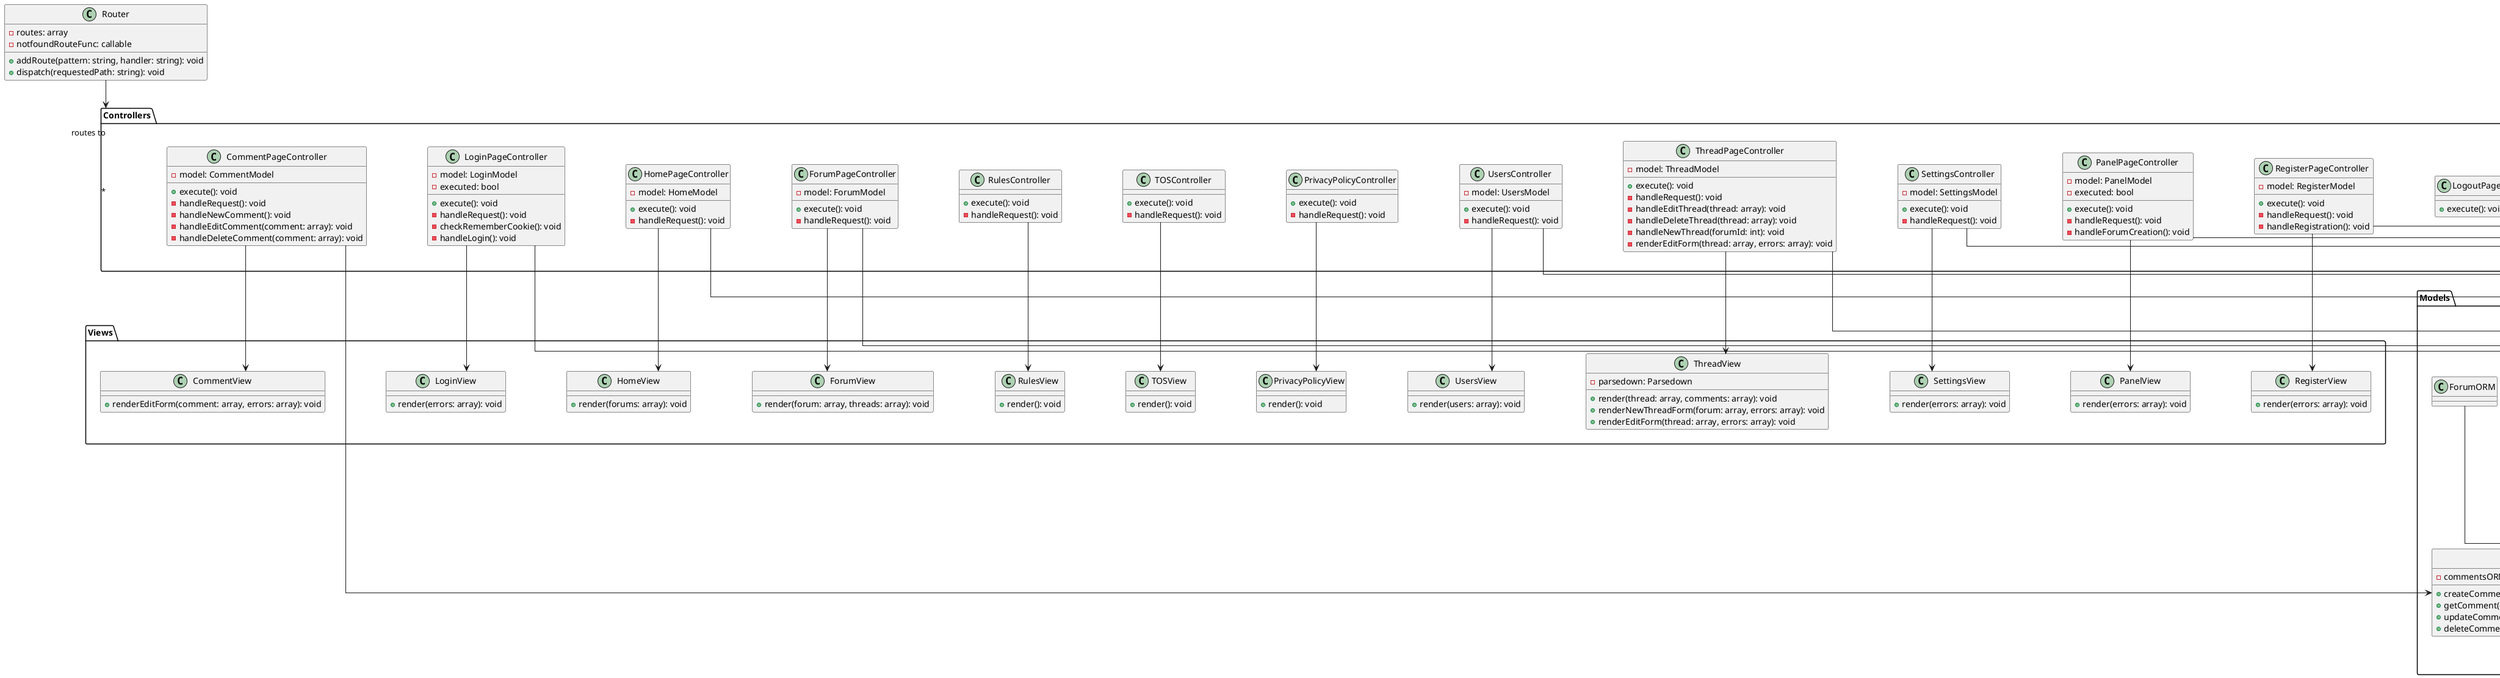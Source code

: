 @startuml

' Layout hints
skinparam linetype ortho
skinparam nodesep 100
skinparam ranksep 100

' Controllers
package "Controllers" {
    together {
        class CommentPageController {
            -model: CommentModel
            +execute(): void
            -handleRequest(): void
            -handleNewComment(): void
            -handleEditComment(comment: array): void
            -handleDeleteComment(comment: array): void
        }

        class ForumPageController {
            -model: ForumModel
            +execute(): void
            -handleRequest(): void
        }

        class HomePageController {
            -model: HomeModel
            +execute(): void
            -handleRequest(): void
        }

        class LoginPageController {
            -model: LoginModel
            -executed: bool
            +execute(): void
            -handleRequest(): void
            -checkRememberCookie(): void
            -handleLogin(): void
        }
    }

    together {
        class LogoutPageController {
            +execute(): void
        }

        class PanelPageController {
            -model: PanelModel
            -executed: bool
            +execute(): void
            -handleRequest(): void
            -handleForumCreation(): void
        }

        class RegisterPageController {
            -model: RegisterModel
            +execute(): void
            -handleRequest(): void
            -handleRegistration(): void
        }

        class SettingsController {
            -model: SettingsModel
            +execute(): void
            -handleRequest(): void
        }
    }

    together {
        class ThreadPageController {
            -model: ThreadModel
            +execute(): void
            -handleRequest(): void
            -handleEditThread(thread: array): void
            -handleDeleteThread(thread: array): void
            -handleNewThread(forumId: int): void
            -renderEditForm(thread: array, errors: array): void
        }

        class UsersController {
            -model: UsersModel
            +execute(): void
            -handleRequest(): void
        }

        class TOSController {
            +execute(): void
            -handleRequest(): void
        }

        class RulesController {
            +execute(): void
            -handleRequest(): void
        }

        class PrivacyPolicyController {
            +execute(): void
            -handleRequest(): void
        }
    }
}

' Models
package "Models" {
    together {
        class BaseORM {
            #pdo: PDO
            #table: string
            #primaryKey: string
            +save(data: array, id: int): int|string
            #insert(data: array): string
            #update(data: array, id: int): int
            +delete(id: int): bool
            +findById(id: int): array|bool
            +findAll(): array
        }

        class BreadcrumbHelper {
            -siteName: string
            +getSiteName(): string
            +getBreadcrumbs(route: string, params: array): ?array
        }

        class CommentModel {
            -commentsORM: CommentsORM
            +createComment(threadId: int, body: string): bool
            +getComment(commentId: int): ?array
            +updateComment(commentId: int, body: string): bool
            +deleteComment(commentId: int): bool
        }
    }

    together {
        class ForumModel {
            -forumORM: ForumORM
            -postsORM: PostsORM
            -userORM: UserORM
            -commentsORM: CommentsORM
            +getForum(forumId: int): ?array
            +getThreads(forumId: int): ?array
        }

        class HomeModel {
            -forumORM: ForumORM
            -postsORM: PostsORM
            -commentsORM: CommentsORM
            -userORM: UserORM
            +getForums(): ?array
        }

        class LoginModel {
            -orm: UserORM
            +validateLogin(username: string, password: string): array|bool
            +createRememberToken(userId: int): ?string
            +validateRememberToken(token: string): ?array
            +clearRememberToken(userId: int): void
        }
    }

    together {
        class SettingsModel {
            -userORM: UserORM
            +updateProfilePicture(userId: int, imageData: string, mimeType: string): bool
        }

        class ThreadModel {
            -forumORM: ForumORM
            -postsORM: PostsORM
            -commentsORM: CommentsORM
            -userORM: UserORM
            +getForum(forumId: int): ?array
            +getThread(threadId: int): ?array
            +getComments(threadId: int): ?array
            +createThread(forumId: int, title: string, body: string): ?int
            +updateThread(threadId: int, title: string, body: string): bool
            +deleteThread(threadId: int): bool
        }

        class UsersModel {
            -userORM: UserORM
            +getAllUsers(): array
        }
    }

    together {
        class CommentsORM {
            +findByPost(postId: int): array
        }
        class ForumORM
        class PostsORM {
            +findByForum(forumId: int): array
        }
        class UserORM {
            +findByUsername(username: string): ?array
        }
    }
}

' Views
package "Views" {
    together {
        class CommentView {
            +renderEditForm(comment: array, errors: array): void
        }

        class ForumView {
            +render(forum: array, threads: array): void
        }

        class HomeView {
            +render(forums: array): void
        }

        class LoginView {
            +render(errors: array): void
        }
    }

    together {
        class PanelView {
            +render(errors: array): void
        }

        class RegisterView {
            +render(errors: array): void
        }

        class SettingsView {
            +render(errors: array): void
        }

        class ThreadView {
            -parsedown: Parsedown
            +render(thread: array, comments: array): void
            +renderNewThreadForm(forum: array, errors: array): void
            +renderEditForm(thread: array, errors: array): void
        }
    }

    together {
        class UsersView {
            +render(users: array): void
        }
        class TOSView {
            +render(): void
        }
        class RulesView {
            +render(): void
        }
        class PrivacyPolicyView {
            +render(): void
        }
    }
}

' Router and main relationships
class Router {
    -routes: array
    -notfoundRouteFunc: callable
    +addRoute(pattern: string, handler: string): void
    +dispatch(requestedPath: string): void
}

' Inheritance relationships
CommentsORM --|> BaseORM
ForumORM --|> BaseORM
PostsORM --|> BaseORM
UserORM --|> BaseORM

' Controller to Model relationships
CommentPageController --> CommentModel
ForumPageController --> ForumModel
HomePageController --> HomeModel
LoginPageController --> LoginModel
PanelPageController --> PanelModel
RegisterPageController --> RegisterModel
SettingsController --> SettingsModel
ThreadPageController --> ThreadModel
UsersController --> UsersModel

' Controller to View relationships
CommentPageController --> CommentView
ForumPageController --> ForumView
HomePageController --> HomeView
LoginPageController --> LoginView
PanelPageController --> PanelView
RegisterPageController --> RegisterView
SettingsController --> SettingsView
ThreadPageController --> ThreadView
UsersController --> UsersView
TOSController --> TOSView
RulesController --> RulesView
PrivacyPolicyController --> PrivacyPolicyView

' Router relationship
Router --> "*" Controllers : routes to

@enduml
